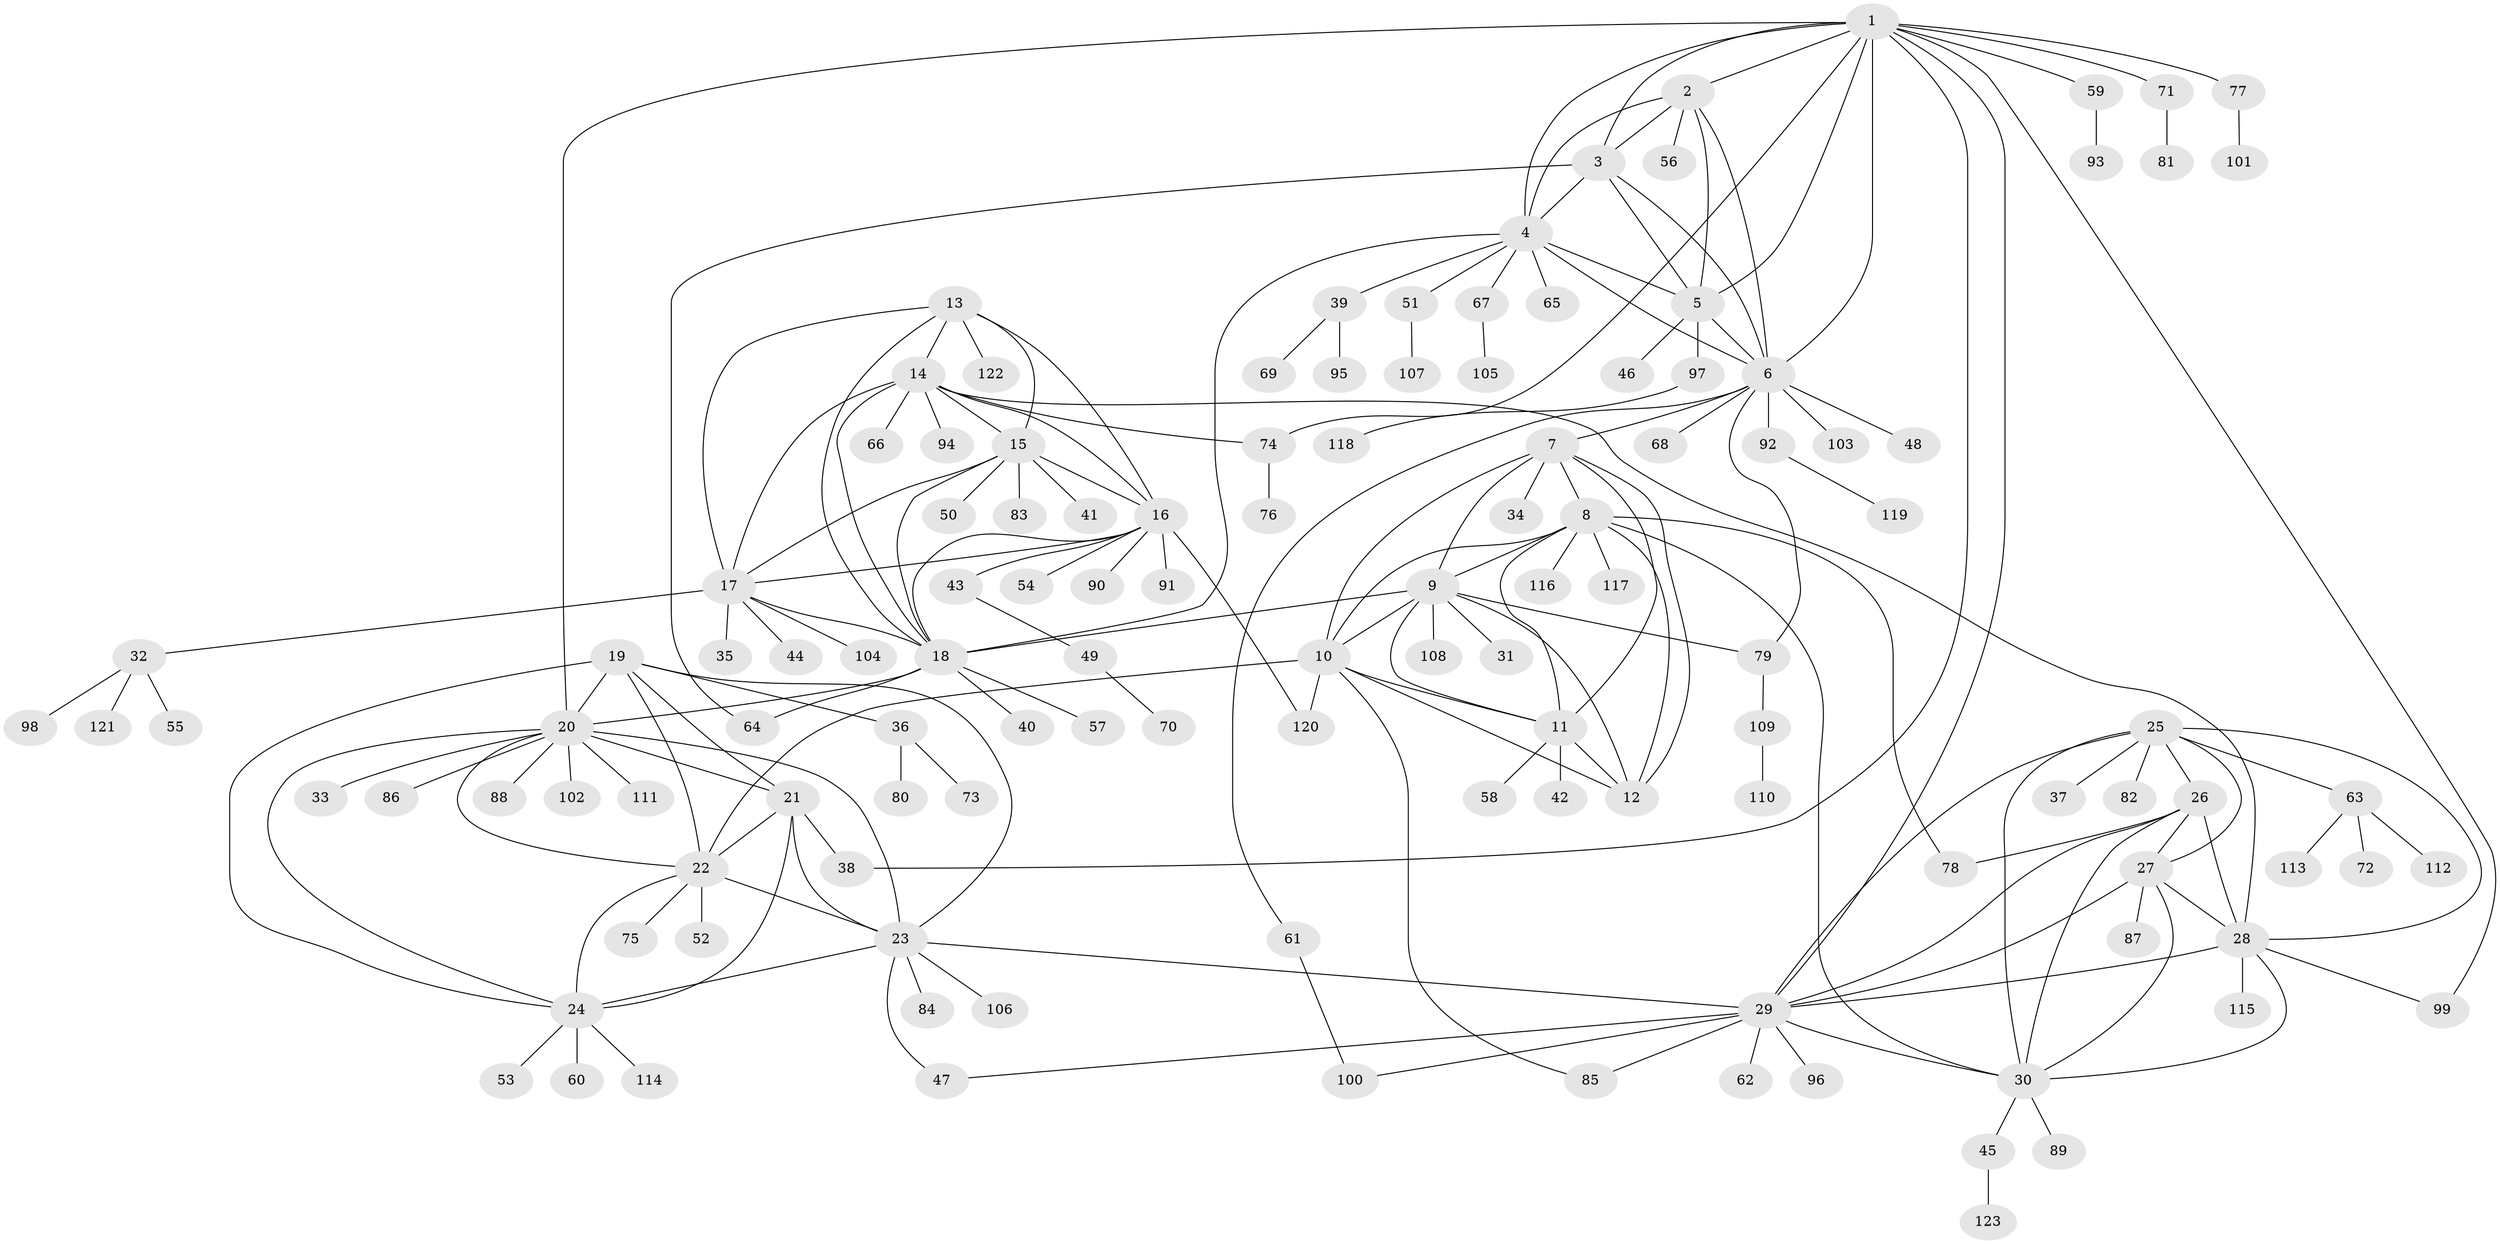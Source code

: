 // Generated by graph-tools (version 1.1) at 2025/02/03/09/25 03:02:47]
// undirected, 123 vertices, 188 edges
graph export_dot {
graph [start="1"]
  node [color=gray90,style=filled];
  1;
  2;
  3;
  4;
  5;
  6;
  7;
  8;
  9;
  10;
  11;
  12;
  13;
  14;
  15;
  16;
  17;
  18;
  19;
  20;
  21;
  22;
  23;
  24;
  25;
  26;
  27;
  28;
  29;
  30;
  31;
  32;
  33;
  34;
  35;
  36;
  37;
  38;
  39;
  40;
  41;
  42;
  43;
  44;
  45;
  46;
  47;
  48;
  49;
  50;
  51;
  52;
  53;
  54;
  55;
  56;
  57;
  58;
  59;
  60;
  61;
  62;
  63;
  64;
  65;
  66;
  67;
  68;
  69;
  70;
  71;
  72;
  73;
  74;
  75;
  76;
  77;
  78;
  79;
  80;
  81;
  82;
  83;
  84;
  85;
  86;
  87;
  88;
  89;
  90;
  91;
  92;
  93;
  94;
  95;
  96;
  97;
  98;
  99;
  100;
  101;
  102;
  103;
  104;
  105;
  106;
  107;
  108;
  109;
  110;
  111;
  112;
  113;
  114;
  115;
  116;
  117;
  118;
  119;
  120;
  121;
  122;
  123;
  1 -- 2;
  1 -- 3;
  1 -- 4;
  1 -- 5;
  1 -- 6;
  1 -- 20;
  1 -- 29;
  1 -- 38;
  1 -- 59;
  1 -- 71;
  1 -- 74;
  1 -- 77;
  1 -- 99;
  2 -- 3;
  2 -- 4;
  2 -- 5;
  2 -- 6;
  2 -- 56;
  3 -- 4;
  3 -- 5;
  3 -- 6;
  3 -- 64;
  4 -- 5;
  4 -- 6;
  4 -- 18;
  4 -- 39;
  4 -- 51;
  4 -- 65;
  4 -- 67;
  5 -- 6;
  5 -- 46;
  5 -- 97;
  6 -- 7;
  6 -- 48;
  6 -- 61;
  6 -- 68;
  6 -- 79;
  6 -- 92;
  6 -- 103;
  7 -- 8;
  7 -- 9;
  7 -- 10;
  7 -- 11;
  7 -- 12;
  7 -- 34;
  8 -- 9;
  8 -- 10;
  8 -- 11;
  8 -- 12;
  8 -- 30;
  8 -- 78;
  8 -- 116;
  8 -- 117;
  9 -- 10;
  9 -- 11;
  9 -- 12;
  9 -- 18;
  9 -- 31;
  9 -- 79;
  9 -- 108;
  10 -- 11;
  10 -- 12;
  10 -- 22;
  10 -- 85;
  10 -- 120;
  11 -- 12;
  11 -- 42;
  11 -- 58;
  13 -- 14;
  13 -- 15;
  13 -- 16;
  13 -- 17;
  13 -- 18;
  13 -- 122;
  14 -- 15;
  14 -- 16;
  14 -- 17;
  14 -- 18;
  14 -- 28;
  14 -- 66;
  14 -- 74;
  14 -- 94;
  15 -- 16;
  15 -- 17;
  15 -- 18;
  15 -- 41;
  15 -- 50;
  15 -- 83;
  16 -- 17;
  16 -- 18;
  16 -- 43;
  16 -- 54;
  16 -- 90;
  16 -- 91;
  16 -- 120;
  17 -- 18;
  17 -- 32;
  17 -- 35;
  17 -- 44;
  17 -- 104;
  18 -- 20;
  18 -- 40;
  18 -- 57;
  18 -- 64;
  19 -- 20;
  19 -- 21;
  19 -- 22;
  19 -- 23;
  19 -- 24;
  19 -- 36;
  20 -- 21;
  20 -- 22;
  20 -- 23;
  20 -- 24;
  20 -- 33;
  20 -- 86;
  20 -- 88;
  20 -- 102;
  20 -- 111;
  21 -- 22;
  21 -- 23;
  21 -- 24;
  21 -- 38;
  22 -- 23;
  22 -- 24;
  22 -- 52;
  22 -- 75;
  23 -- 24;
  23 -- 29;
  23 -- 47;
  23 -- 84;
  23 -- 106;
  24 -- 53;
  24 -- 60;
  24 -- 114;
  25 -- 26;
  25 -- 27;
  25 -- 28;
  25 -- 29;
  25 -- 30;
  25 -- 37;
  25 -- 63;
  25 -- 82;
  26 -- 27;
  26 -- 28;
  26 -- 29;
  26 -- 30;
  26 -- 78;
  27 -- 28;
  27 -- 29;
  27 -- 30;
  27 -- 87;
  28 -- 29;
  28 -- 30;
  28 -- 99;
  28 -- 115;
  29 -- 30;
  29 -- 47;
  29 -- 62;
  29 -- 85;
  29 -- 96;
  29 -- 100;
  30 -- 45;
  30 -- 89;
  32 -- 55;
  32 -- 98;
  32 -- 121;
  36 -- 73;
  36 -- 80;
  39 -- 69;
  39 -- 95;
  43 -- 49;
  45 -- 123;
  49 -- 70;
  51 -- 107;
  59 -- 93;
  61 -- 100;
  63 -- 72;
  63 -- 112;
  63 -- 113;
  67 -- 105;
  71 -- 81;
  74 -- 76;
  77 -- 101;
  79 -- 109;
  92 -- 119;
  97 -- 118;
  109 -- 110;
}
